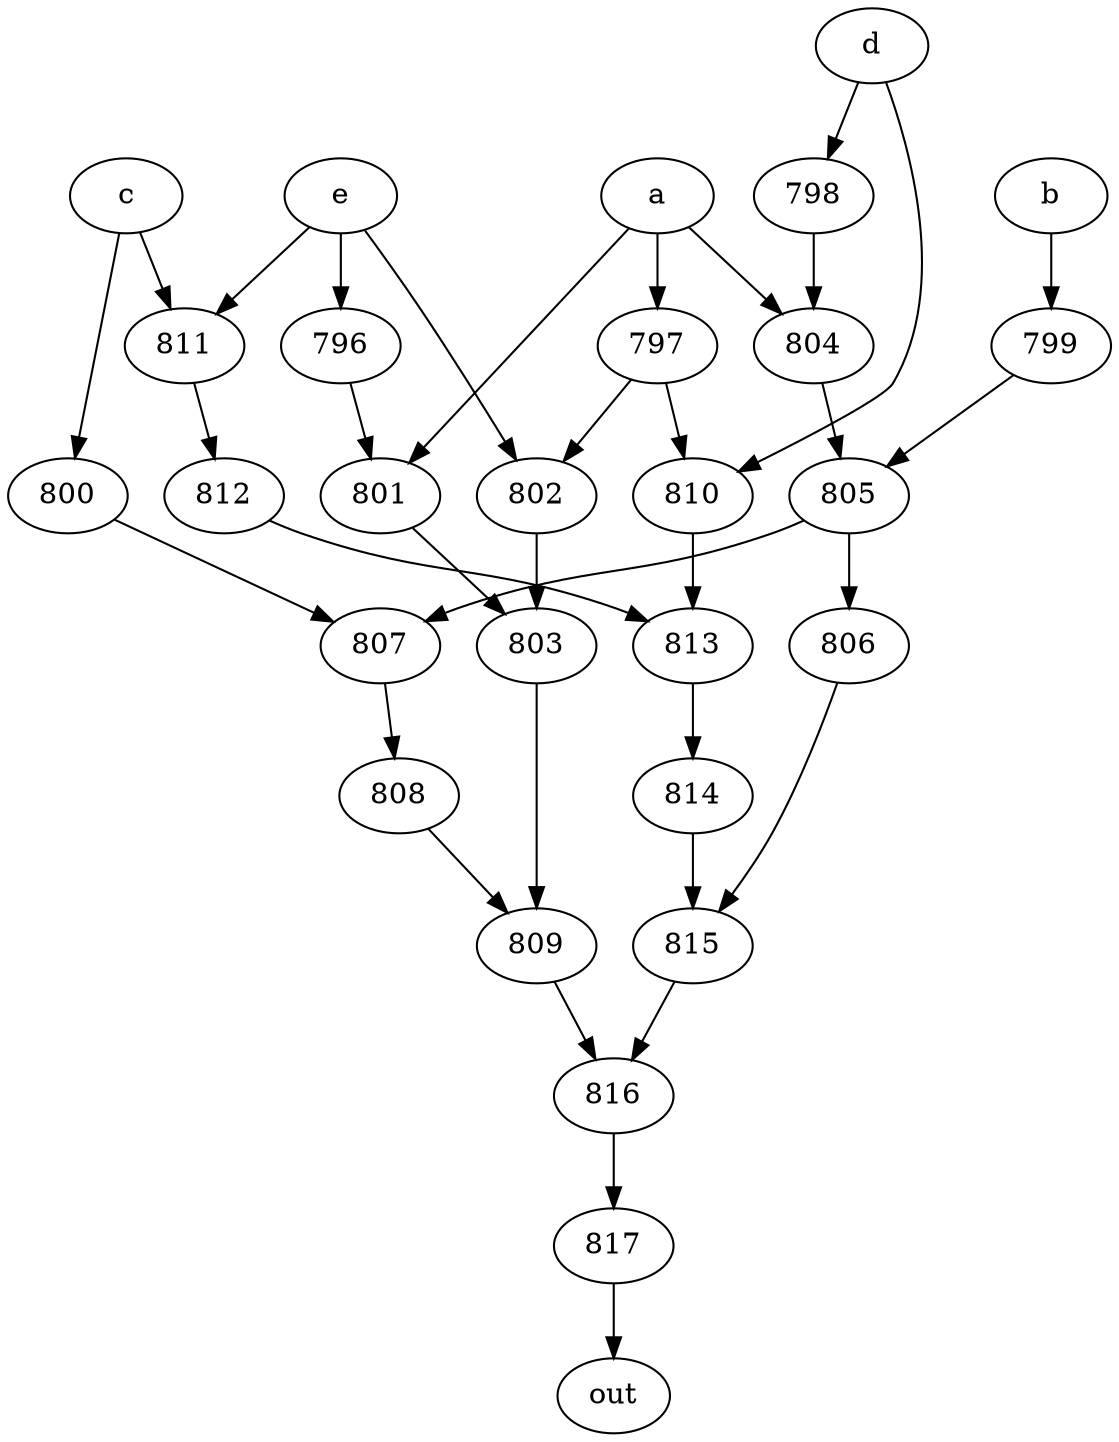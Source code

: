 strict digraph "" {
	817 -> out;
	a -> 797;
	a -> 801;
	a -> 804;
	797 -> 802;
	797 -> 810;
	801 -> 803;
	804 -> 805;
	802 -> 803;
	810 -> 813;
	803 -> 809;
	805 -> 807;
	805 -> 806;
	b -> 799;
	799 -> 805;
	c -> 800;
	c -> 811;
	800 -> 807;
	811 -> 812;
	807 -> 808;
	812 -> 813;
	d -> 810;
	d -> 798;
	798 -> 804;
	813 -> 814;
	e -> 802;
	e -> 811;
	e -> 796;
	796 -> 801;
	806 -> 815;
	808 -> 809;
	809 -> 816;
	816 -> 817;
	815 -> 816;
	814 -> 815;
}
